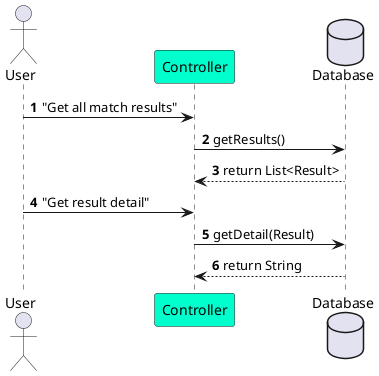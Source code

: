 @startuml
autonumber
actor User
participant Controller as con #0fc
database Database as db


User -> con : "Get all match results"
con -> db : getResults()
db --> con : return List<Result>
User -> con : "Get result detail"
con -> db : getDetail(Result)
db --> con : return String



@enduml

'User::View -> All match results
'User::View -> Match Details